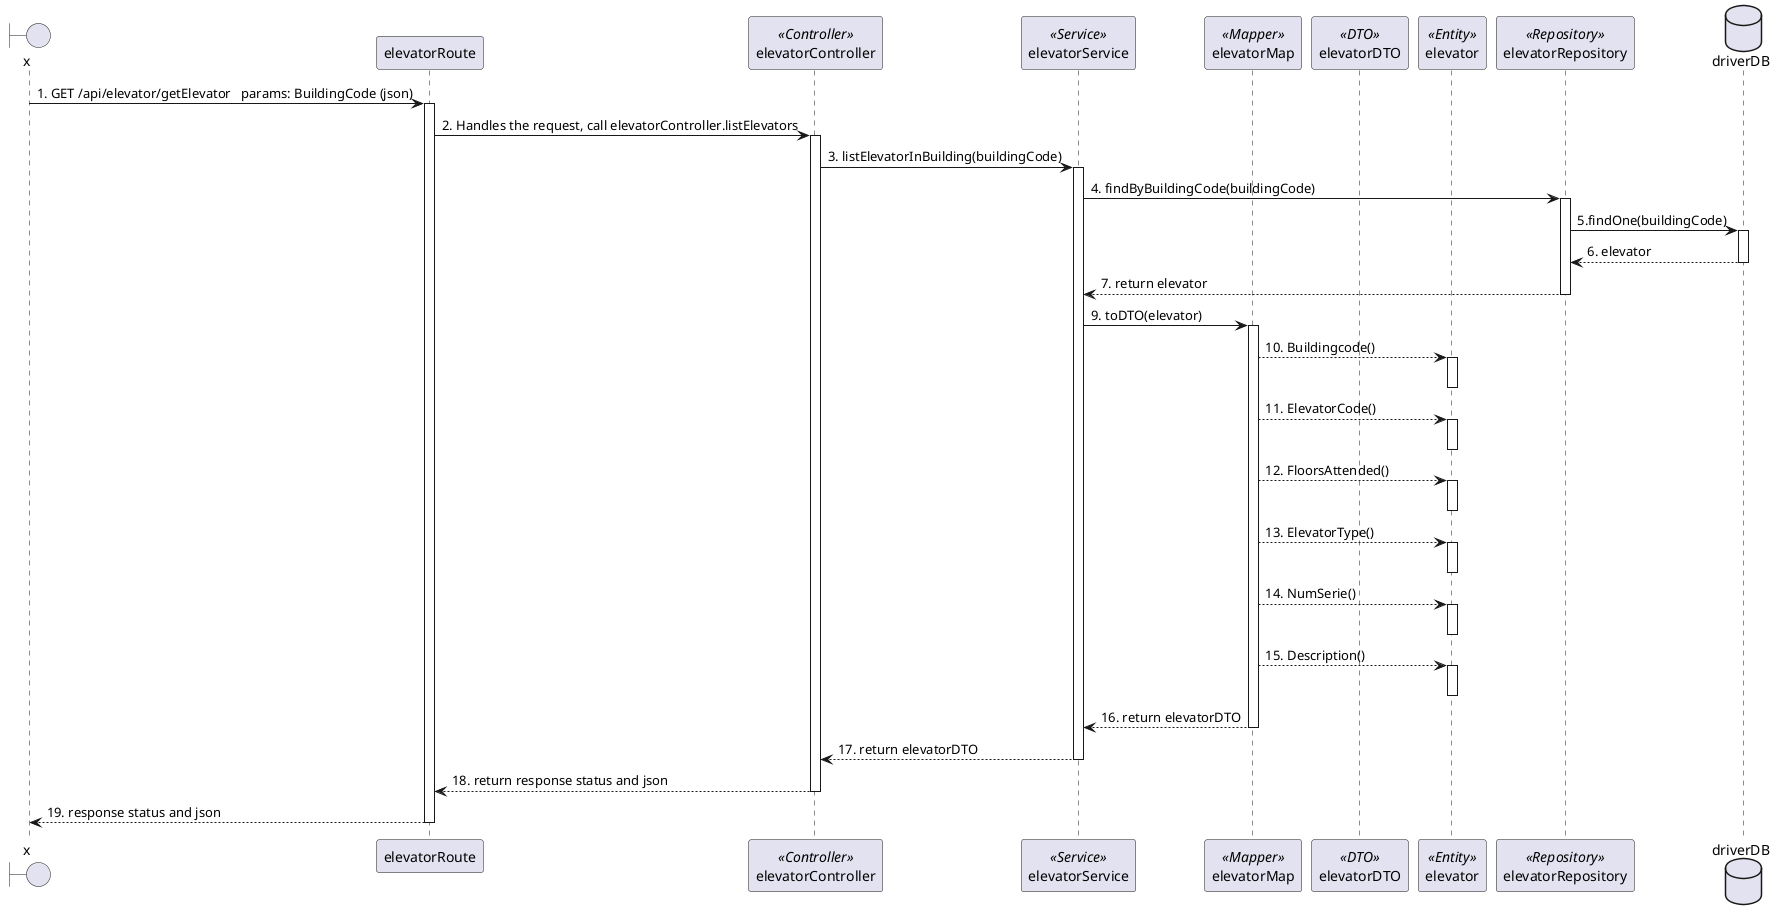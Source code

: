 @startuml V3_Processos_US280
boundary x 
participant elevatorRoute
participant elevatorController <<Controller>>
participant elevatorService <<Service>>
participant elevatorMap <<Mapper>>
participant elevatorDTO <<DTO>>
participant elevator <<Entity>>
participant elevatorRepository <<Repository>>
database driverDB


x -> elevatorRoute: 1. GET /api/elevator/getElevator   params: BuildingCode (json)
activate elevatorRoute
elevatorRoute -> elevatorController: 2. Handles the request, call elevatorController.listElevators
activate elevatorController
elevatorController -> elevatorService: 3. listElevatorInBuilding(buildingCode)

activate elevatorService
elevatorService -> elevatorRepository: 4. findByBuildingCode(buildingCode)
activate elevatorRepository
elevatorRepository -> driverDB: 5.findOne(buildingCode)
activate driverDB
driverDB --> elevatorRepository: 6. elevator
deactivate driverDB
elevatorRepository --> elevatorService: 7. return elevator
deactivate elevatorRepository

elevatorService -> elevatorMap: 9. toDTO(elevator)
activate elevatorMap
elevatorMap --> elevator: 10. Buildingcode()
activate elevator
deactivate elevator
elevatorMap --> elevator: 11. ElevatorCode()
activate elevator
deactivate elevator
elevatorMap --> elevator: 12. FloorsAttended()
activate elevator
deactivate elevator
elevatorMap --> elevator: 13. ElevatorType()
activate elevator
deactivate elevator
elevatorMap --> elevator: 14. NumSerie()
activate elevator
deactivate elevator
elevatorMap --> elevator: 15. Description()
activate elevator
deactivate elevator
elevatorMap --> elevatorService: 16. return elevatorDTO
deactivate elevatorMap

elevatorService --> elevatorController: 17. return elevatorDTO
deactivate elevatorService

elevatorController --> elevatorRoute: 18. return response status and json
deactivate elevatorController
elevatorRoute --> x: 19. response status and json
deactivate elevatorRoute
